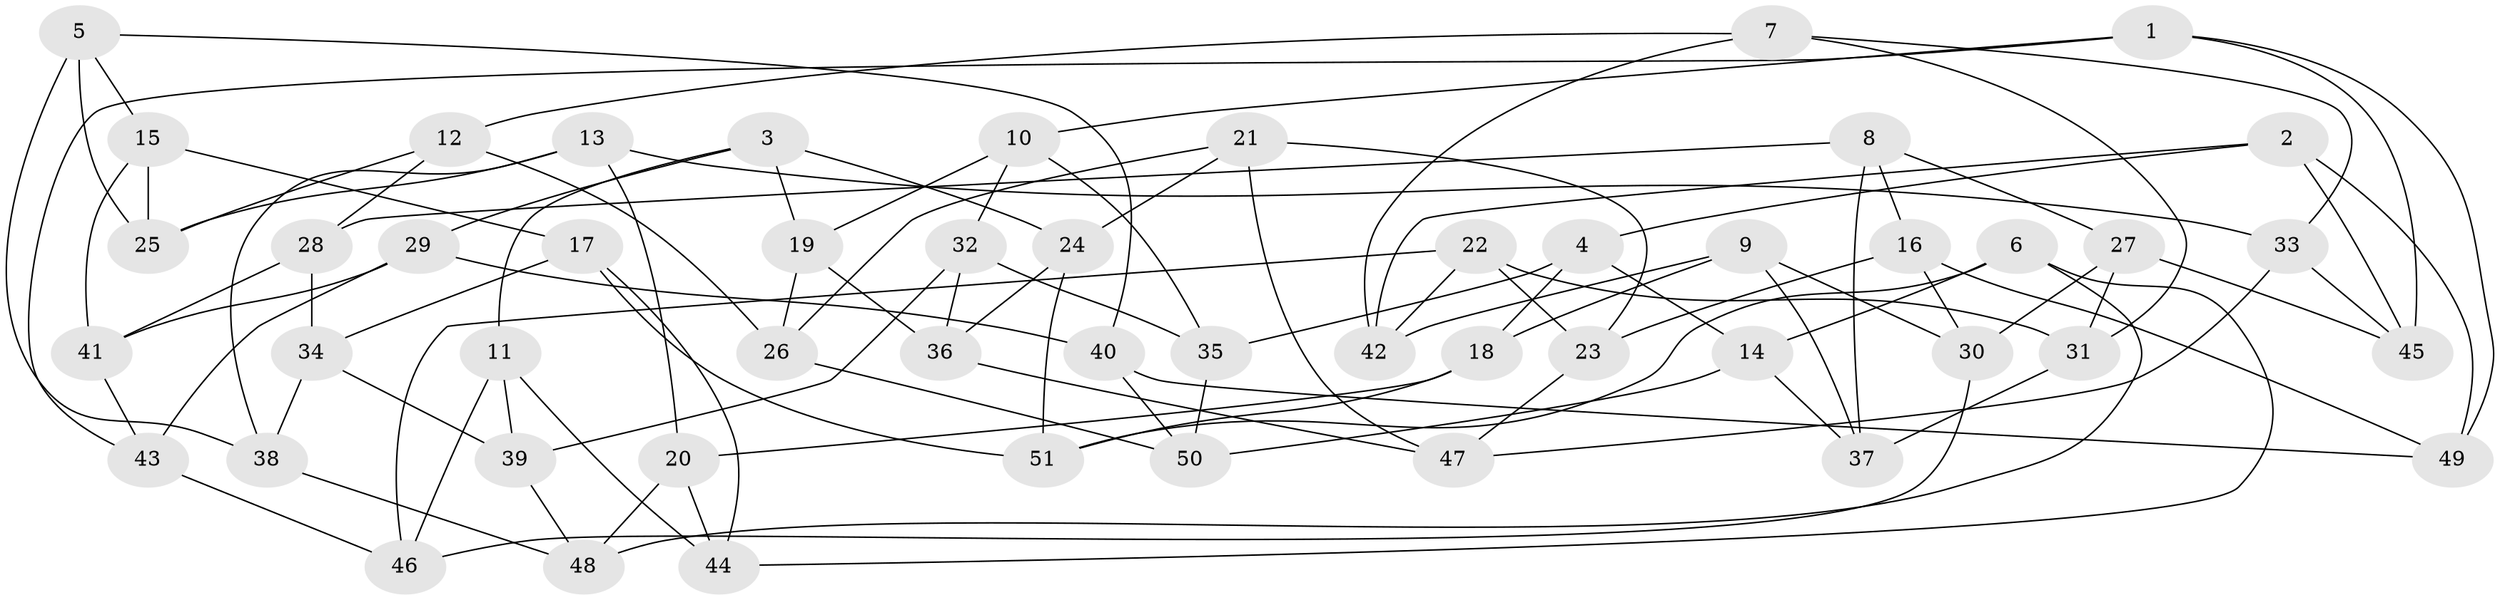 // Generated by graph-tools (version 1.1) at 2025/11/02/27/25 16:11:50]
// undirected, 51 vertices, 102 edges
graph export_dot {
graph [start="1"]
  node [color=gray90,style=filled];
  1;
  2;
  3;
  4;
  5;
  6;
  7;
  8;
  9;
  10;
  11;
  12;
  13;
  14;
  15;
  16;
  17;
  18;
  19;
  20;
  21;
  22;
  23;
  24;
  25;
  26;
  27;
  28;
  29;
  30;
  31;
  32;
  33;
  34;
  35;
  36;
  37;
  38;
  39;
  40;
  41;
  42;
  43;
  44;
  45;
  46;
  47;
  48;
  49;
  50;
  51;
  1 -- 49;
  1 -- 43;
  1 -- 45;
  1 -- 10;
  2 -- 4;
  2 -- 42;
  2 -- 45;
  2 -- 49;
  3 -- 11;
  3 -- 19;
  3 -- 29;
  3 -- 24;
  4 -- 18;
  4 -- 14;
  4 -- 35;
  5 -- 15;
  5 -- 25;
  5 -- 38;
  5 -- 40;
  6 -- 48;
  6 -- 51;
  6 -- 44;
  6 -- 14;
  7 -- 12;
  7 -- 42;
  7 -- 31;
  7 -- 33;
  8 -- 27;
  8 -- 37;
  8 -- 28;
  8 -- 16;
  9 -- 18;
  9 -- 42;
  9 -- 37;
  9 -- 30;
  10 -- 19;
  10 -- 35;
  10 -- 32;
  11 -- 44;
  11 -- 46;
  11 -- 39;
  12 -- 26;
  12 -- 28;
  12 -- 25;
  13 -- 33;
  13 -- 38;
  13 -- 20;
  13 -- 25;
  14 -- 37;
  14 -- 50;
  15 -- 41;
  15 -- 25;
  15 -- 17;
  16 -- 49;
  16 -- 23;
  16 -- 30;
  17 -- 34;
  17 -- 51;
  17 -- 44;
  18 -- 51;
  18 -- 20;
  19 -- 26;
  19 -- 36;
  20 -- 44;
  20 -- 48;
  21 -- 24;
  21 -- 47;
  21 -- 26;
  21 -- 23;
  22 -- 46;
  22 -- 42;
  22 -- 31;
  22 -- 23;
  23 -- 47;
  24 -- 51;
  24 -- 36;
  26 -- 50;
  27 -- 45;
  27 -- 31;
  27 -- 30;
  28 -- 34;
  28 -- 41;
  29 -- 40;
  29 -- 43;
  29 -- 41;
  30 -- 46;
  31 -- 37;
  32 -- 39;
  32 -- 35;
  32 -- 36;
  33 -- 45;
  33 -- 47;
  34 -- 38;
  34 -- 39;
  35 -- 50;
  36 -- 47;
  38 -- 48;
  39 -- 48;
  40 -- 49;
  40 -- 50;
  41 -- 43;
  43 -- 46;
}
